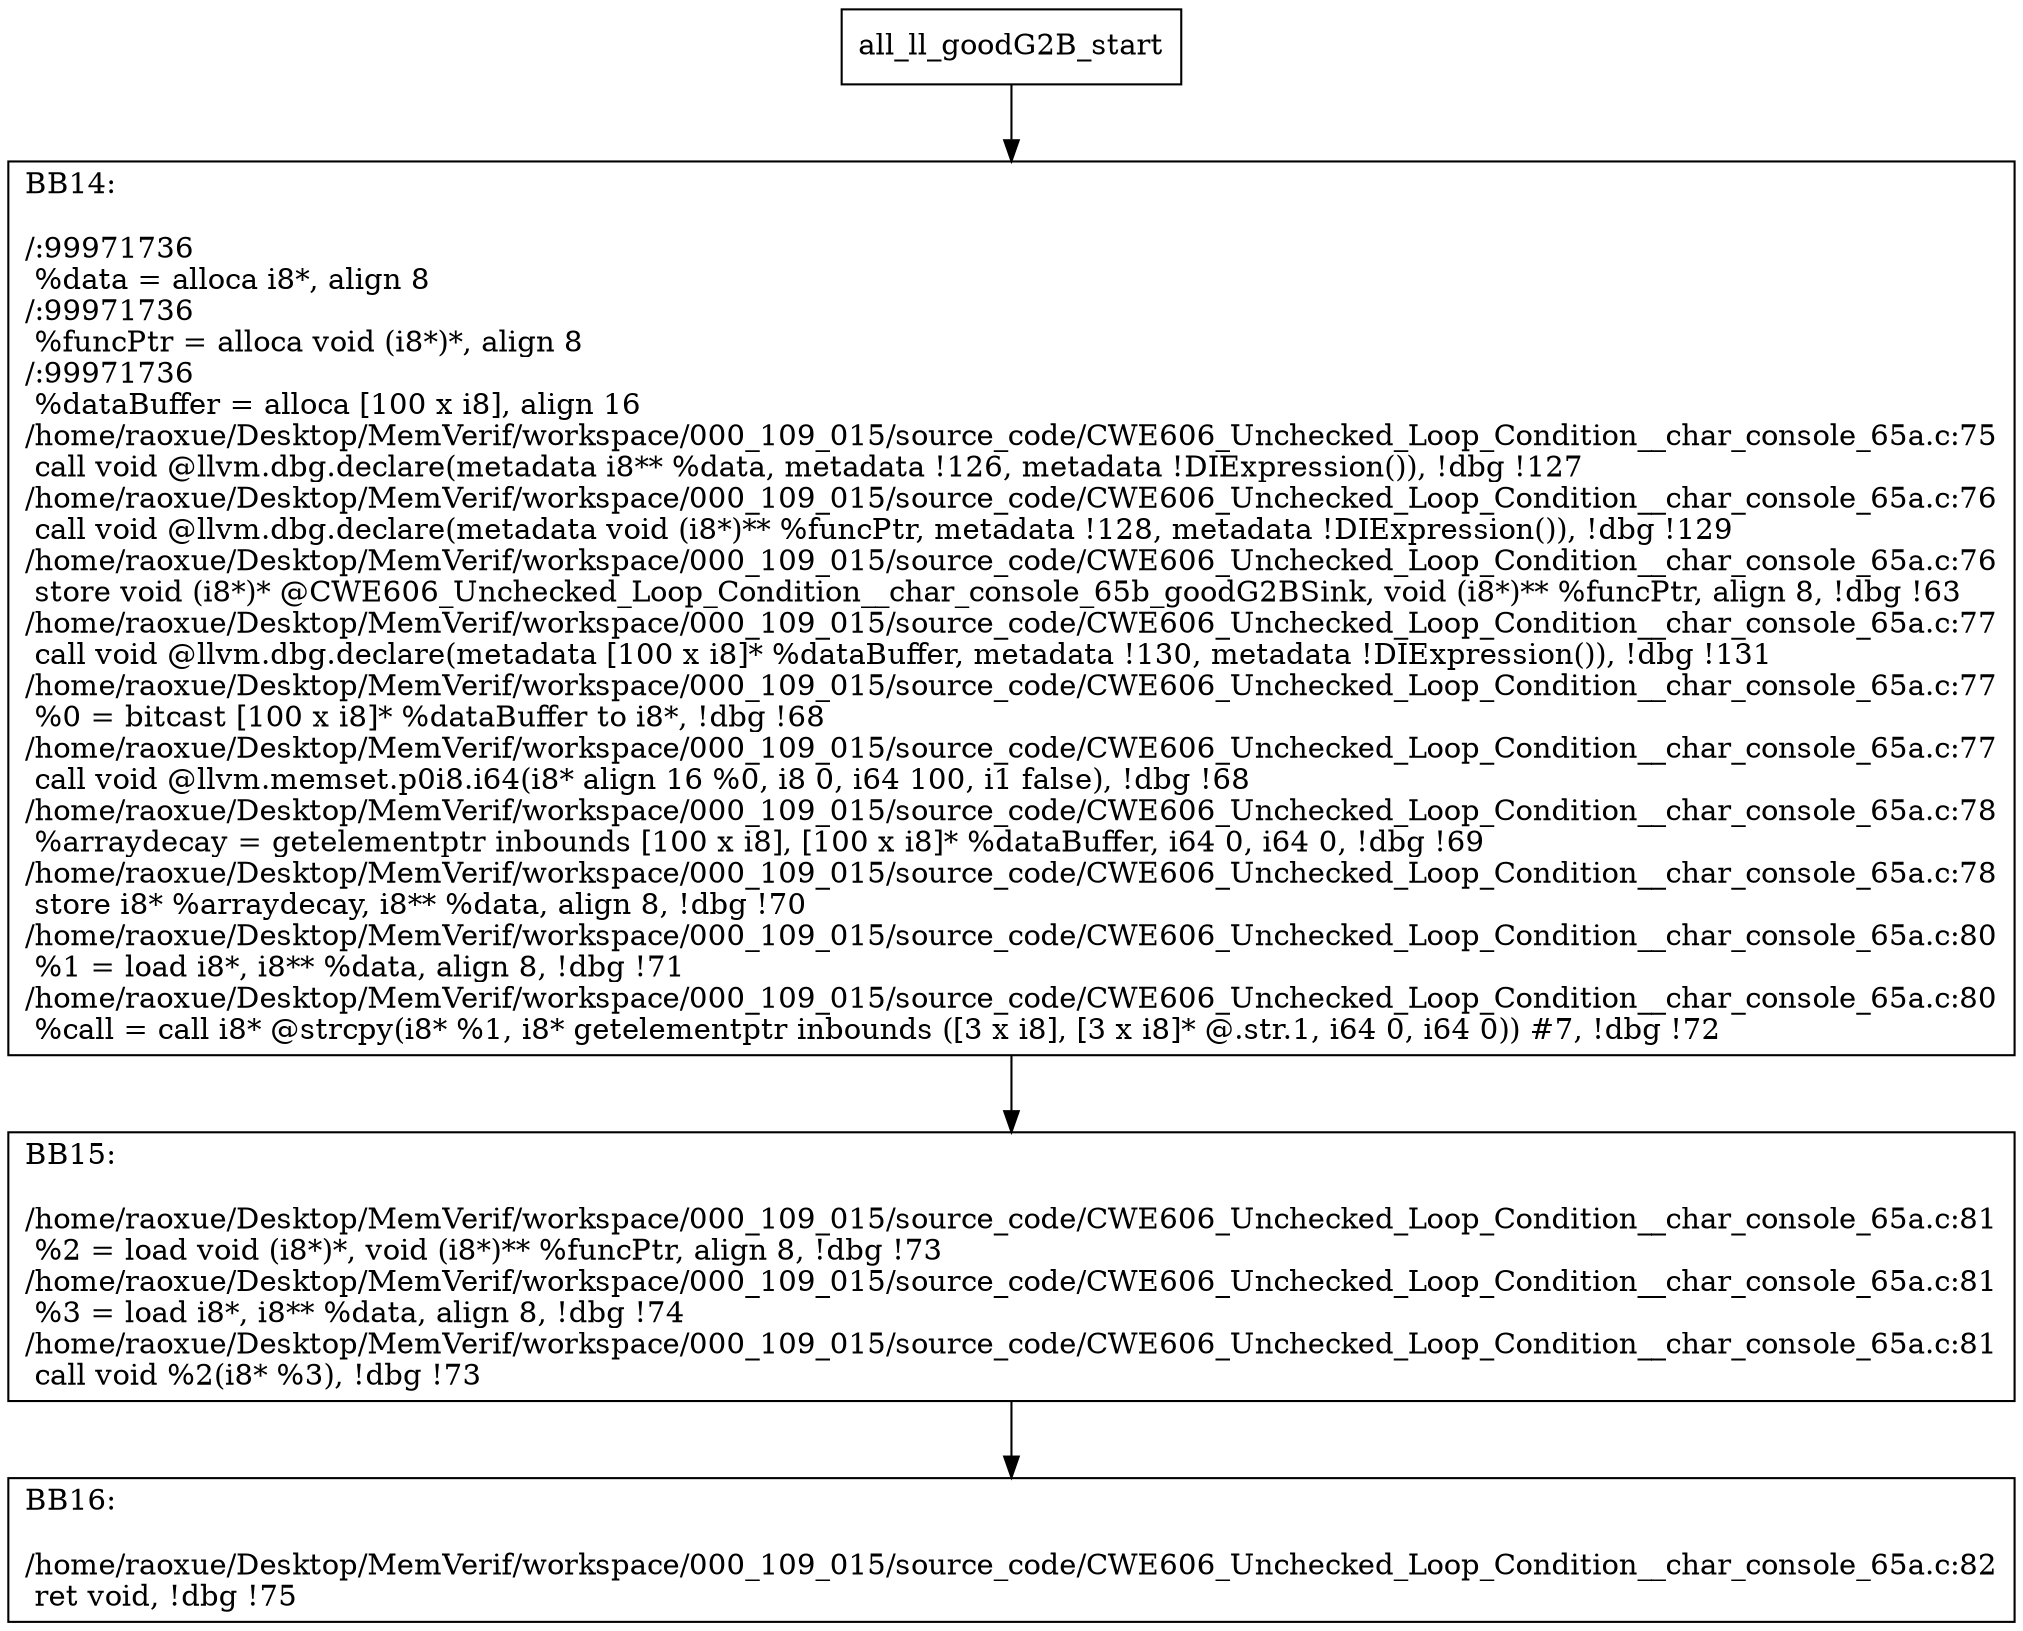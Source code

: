 digraph "CFG for'all_ll_goodG2B' function" {
	BBall_ll_goodG2B_start[shape=record,label="{all_ll_goodG2B_start}"];
	BBall_ll_goodG2B_start-> all_ll_goodG2BBB14;
	all_ll_goodG2BBB14 [shape=record, label="{BB14:\l\l/:99971736\l
  %data = alloca i8*, align 8\l
/:99971736\l
  %funcPtr = alloca void (i8*)*, align 8\l
/:99971736\l
  %dataBuffer = alloca [100 x i8], align 16\l
/home/raoxue/Desktop/MemVerif/workspace/000_109_015/source_code/CWE606_Unchecked_Loop_Condition__char_console_65a.c:75\l
  call void @llvm.dbg.declare(metadata i8** %data, metadata !126, metadata !DIExpression()), !dbg !127\l
/home/raoxue/Desktop/MemVerif/workspace/000_109_015/source_code/CWE606_Unchecked_Loop_Condition__char_console_65a.c:76\l
  call void @llvm.dbg.declare(metadata void (i8*)** %funcPtr, metadata !128, metadata !DIExpression()), !dbg !129\l
/home/raoxue/Desktop/MemVerif/workspace/000_109_015/source_code/CWE606_Unchecked_Loop_Condition__char_console_65a.c:76\l
  store void (i8*)* @CWE606_Unchecked_Loop_Condition__char_console_65b_goodG2BSink, void (i8*)** %funcPtr, align 8, !dbg !63\l
/home/raoxue/Desktop/MemVerif/workspace/000_109_015/source_code/CWE606_Unchecked_Loop_Condition__char_console_65a.c:77\l
  call void @llvm.dbg.declare(metadata [100 x i8]* %dataBuffer, metadata !130, metadata !DIExpression()), !dbg !131\l
/home/raoxue/Desktop/MemVerif/workspace/000_109_015/source_code/CWE606_Unchecked_Loop_Condition__char_console_65a.c:77\l
  %0 = bitcast [100 x i8]* %dataBuffer to i8*, !dbg !68\l
/home/raoxue/Desktop/MemVerif/workspace/000_109_015/source_code/CWE606_Unchecked_Loop_Condition__char_console_65a.c:77\l
  call void @llvm.memset.p0i8.i64(i8* align 16 %0, i8 0, i64 100, i1 false), !dbg !68\l
/home/raoxue/Desktop/MemVerif/workspace/000_109_015/source_code/CWE606_Unchecked_Loop_Condition__char_console_65a.c:78\l
  %arraydecay = getelementptr inbounds [100 x i8], [100 x i8]* %dataBuffer, i64 0, i64 0, !dbg !69\l
/home/raoxue/Desktop/MemVerif/workspace/000_109_015/source_code/CWE606_Unchecked_Loop_Condition__char_console_65a.c:78\l
  store i8* %arraydecay, i8** %data, align 8, !dbg !70\l
/home/raoxue/Desktop/MemVerif/workspace/000_109_015/source_code/CWE606_Unchecked_Loop_Condition__char_console_65a.c:80\l
  %1 = load i8*, i8** %data, align 8, !dbg !71\l
/home/raoxue/Desktop/MemVerif/workspace/000_109_015/source_code/CWE606_Unchecked_Loop_Condition__char_console_65a.c:80\l
  %call = call i8* @strcpy(i8* %1, i8* getelementptr inbounds ([3 x i8], [3 x i8]* @.str.1, i64 0, i64 0)) #7, !dbg !72\l
}"];
	all_ll_goodG2BBB14-> all_ll_goodG2BBB15;
	all_ll_goodG2BBB15 [shape=record, label="{BB15:\l\l/home/raoxue/Desktop/MemVerif/workspace/000_109_015/source_code/CWE606_Unchecked_Loop_Condition__char_console_65a.c:81\l
  %2 = load void (i8*)*, void (i8*)** %funcPtr, align 8, !dbg !73\l
/home/raoxue/Desktop/MemVerif/workspace/000_109_015/source_code/CWE606_Unchecked_Loop_Condition__char_console_65a.c:81\l
  %3 = load i8*, i8** %data, align 8, !dbg !74\l
/home/raoxue/Desktop/MemVerif/workspace/000_109_015/source_code/CWE606_Unchecked_Loop_Condition__char_console_65a.c:81\l
  call void %2(i8* %3), !dbg !73\l
}"];
	all_ll_goodG2BBB15-> all_ll_goodG2BBB16;
	all_ll_goodG2BBB16 [shape=record, label="{BB16:\l\l/home/raoxue/Desktop/MemVerif/workspace/000_109_015/source_code/CWE606_Unchecked_Loop_Condition__char_console_65a.c:82\l
  ret void, !dbg !75\l
}"];
}
